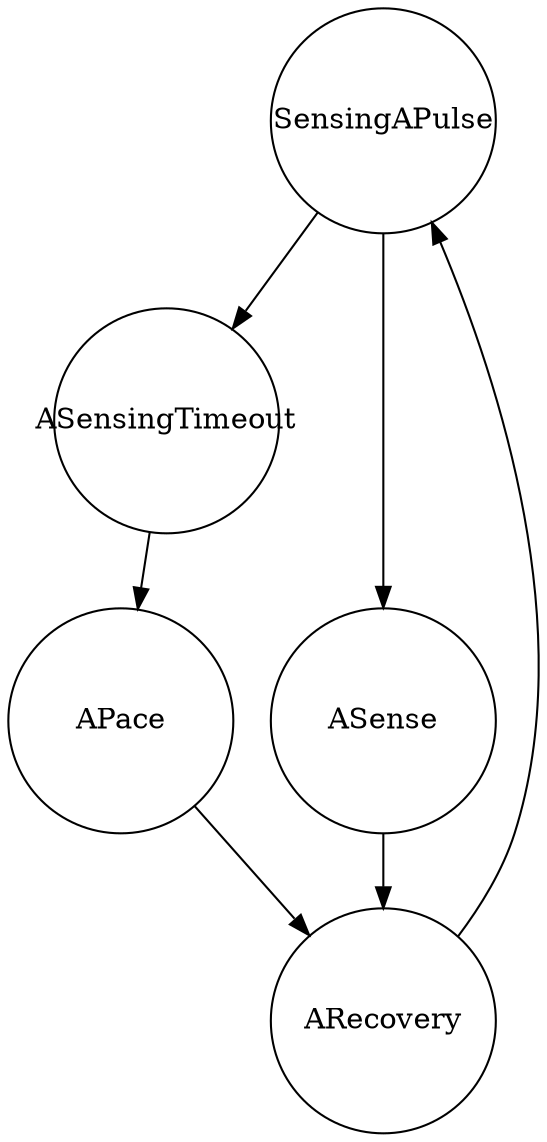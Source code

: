 digraph APacemaker {
  node [shape="circle"  fixedsize=true width="1.5cm" ];
  SensingAPulse -> ASensingTimeout;
  SensingAPulse -> ASense;
  ASensingTimeout -> APace;
  ASense -> ARecovery;
  APace -> ARecovery;
  ARecovery -> SensingAPulse;
}
